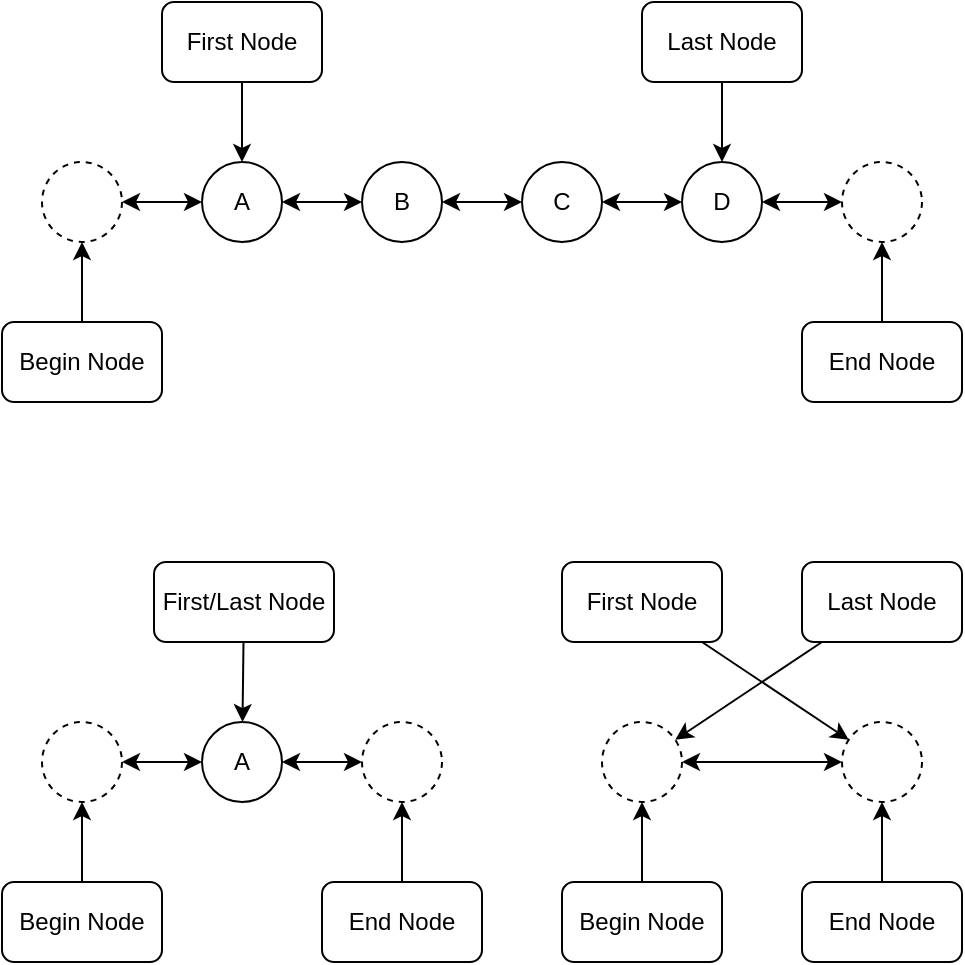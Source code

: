 <mxfile version="13.5.8" type="device"><diagram id="PjCO6zko9r7SMudPWY6m" name="Page-1"><mxGraphModel dx="716" dy="378" grid="1" gridSize="10" guides="1" tooltips="1" connect="1" arrows="1" fold="1" page="1" pageScale="1" pageWidth="827" pageHeight="1169" math="0" shadow="0"><root><mxCell id="0"/><mxCell id="1" parent="0"/><mxCell id="o4K9OvdELnKVGQuQHLeF-1" value="" style="ellipse;whiteSpace=wrap;html=1;aspect=fixed;dashed=1;" vertex="1" parent="1"><mxGeometry x="200" y="160" width="40" height="40" as="geometry"/></mxCell><mxCell id="o4K9OvdELnKVGQuQHLeF-2" value="A" style="ellipse;whiteSpace=wrap;html=1;aspect=fixed;" vertex="1" parent="1"><mxGeometry x="280" y="160" width="40" height="40" as="geometry"/></mxCell><mxCell id="o4K9OvdELnKVGQuQHLeF-3" value="B" style="ellipse;whiteSpace=wrap;html=1;aspect=fixed;" vertex="1" parent="1"><mxGeometry x="360" y="160" width="40" height="40" as="geometry"/></mxCell><mxCell id="o4K9OvdELnKVGQuQHLeF-4" value="C" style="ellipse;whiteSpace=wrap;html=1;aspect=fixed;" vertex="1" parent="1"><mxGeometry x="440" y="160" width="40" height="40" as="geometry"/></mxCell><mxCell id="o4K9OvdELnKVGQuQHLeF-5" value="D" style="ellipse;whiteSpace=wrap;html=1;aspect=fixed;" vertex="1" parent="1"><mxGeometry x="520" y="160" width="40" height="40" as="geometry"/></mxCell><mxCell id="o4K9OvdELnKVGQuQHLeF-6" value="" style="ellipse;whiteSpace=wrap;html=1;aspect=fixed;dashed=1;" vertex="1" parent="1"><mxGeometry x="600" y="160" width="40" height="40" as="geometry"/></mxCell><mxCell id="o4K9OvdELnKVGQuQHLeF-7" value="" style="endArrow=classic;startArrow=classic;html=1;" edge="1" parent="1" source="o4K9OvdELnKVGQuQHLeF-1" target="o4K9OvdELnKVGQuQHLeF-2"><mxGeometry width="50" height="50" relative="1" as="geometry"><mxPoint x="260" y="260" as="sourcePoint"/><mxPoint x="310" y="210" as="targetPoint"/></mxGeometry></mxCell><mxCell id="o4K9OvdELnKVGQuQHLeF-8" value="" style="endArrow=classic;startArrow=classic;html=1;" edge="1" parent="1" source="o4K9OvdELnKVGQuQHLeF-2" target="o4K9OvdELnKVGQuQHLeF-3"><mxGeometry width="50" height="50" relative="1" as="geometry"><mxPoint x="340" y="280" as="sourcePoint"/><mxPoint x="390" y="230" as="targetPoint"/></mxGeometry></mxCell><mxCell id="o4K9OvdELnKVGQuQHLeF-9" value="" style="endArrow=classic;startArrow=classic;html=1;" edge="1" parent="1" source="o4K9OvdELnKVGQuQHLeF-3" target="o4K9OvdELnKVGQuQHLeF-4"><mxGeometry width="50" height="50" relative="1" as="geometry"><mxPoint x="390" y="280" as="sourcePoint"/><mxPoint x="440" y="230" as="targetPoint"/></mxGeometry></mxCell><mxCell id="o4K9OvdELnKVGQuQHLeF-10" value="" style="endArrow=classic;startArrow=classic;html=1;" edge="1" parent="1" source="o4K9OvdELnKVGQuQHLeF-4" target="o4K9OvdELnKVGQuQHLeF-5"><mxGeometry width="50" height="50" relative="1" as="geometry"><mxPoint x="380" y="280" as="sourcePoint"/><mxPoint x="430" y="230" as="targetPoint"/></mxGeometry></mxCell><mxCell id="o4K9OvdELnKVGQuQHLeF-11" value="" style="endArrow=classic;startArrow=classic;html=1;" edge="1" parent="1" source="o4K9OvdELnKVGQuQHLeF-5" target="o4K9OvdELnKVGQuQHLeF-6"><mxGeometry width="50" height="50" relative="1" as="geometry"><mxPoint x="440" y="270" as="sourcePoint"/><mxPoint x="490" y="220" as="targetPoint"/></mxGeometry></mxCell><mxCell id="o4K9OvdELnKVGQuQHLeF-12" value="Begin Node" style="rounded=1;whiteSpace=wrap;html=1;" vertex="1" parent="1"><mxGeometry x="180" y="240" width="80" height="40" as="geometry"/></mxCell><mxCell id="o4K9OvdELnKVGQuQHLeF-13" value="End Node" style="rounded=1;whiteSpace=wrap;html=1;" vertex="1" parent="1"><mxGeometry x="580" y="240" width="80" height="40" as="geometry"/></mxCell><mxCell id="o4K9OvdELnKVGQuQHLeF-14" value="" style="endArrow=classic;html=1;" edge="1" parent="1" source="o4K9OvdELnKVGQuQHLeF-12" target="o4K9OvdELnKVGQuQHLeF-1"><mxGeometry width="50" height="50" relative="1" as="geometry"><mxPoint x="140" y="270" as="sourcePoint"/><mxPoint x="190" y="220" as="targetPoint"/></mxGeometry></mxCell><mxCell id="o4K9OvdELnKVGQuQHLeF-15" value="" style="endArrow=classic;html=1;" edge="1" parent="1" source="o4K9OvdELnKVGQuQHLeF-13" target="o4K9OvdELnKVGQuQHLeF-6"><mxGeometry width="50" height="50" relative="1" as="geometry"><mxPoint x="440" y="300" as="sourcePoint"/><mxPoint x="490" y="250" as="targetPoint"/></mxGeometry></mxCell><mxCell id="o4K9OvdELnKVGQuQHLeF-16" value="First Node" style="rounded=1;whiteSpace=wrap;html=1;" vertex="1" parent="1"><mxGeometry x="260" y="80" width="80" height="40" as="geometry"/></mxCell><mxCell id="o4K9OvdELnKVGQuQHLeF-17" value="Last Node" style="rounded=1;whiteSpace=wrap;html=1;" vertex="1" parent="1"><mxGeometry x="500" y="80" width="80" height="40" as="geometry"/></mxCell><mxCell id="o4K9OvdELnKVGQuQHLeF-18" value="" style="endArrow=classic;html=1;" edge="1" parent="1" source="o4K9OvdELnKVGQuQHLeF-16" target="o4K9OvdELnKVGQuQHLeF-2"><mxGeometry width="50" height="50" relative="1" as="geometry"><mxPoint x="130" y="170" as="sourcePoint"/><mxPoint x="180" y="120" as="targetPoint"/></mxGeometry></mxCell><mxCell id="o4K9OvdELnKVGQuQHLeF-19" value="" style="endArrow=classic;html=1;" edge="1" parent="1" source="o4K9OvdELnKVGQuQHLeF-17" target="o4K9OvdELnKVGQuQHLeF-5"><mxGeometry width="50" height="50" relative="1" as="geometry"><mxPoint x="430" y="130" as="sourcePoint"/><mxPoint x="480" y="80" as="targetPoint"/></mxGeometry></mxCell><mxCell id="o4K9OvdELnKVGQuQHLeF-20" value="" style="ellipse;whiteSpace=wrap;html=1;aspect=fixed;dashed=1;" vertex="1" parent="1"><mxGeometry x="200" y="440" width="40" height="40" as="geometry"/></mxCell><mxCell id="o4K9OvdELnKVGQuQHLeF-21" value="A" style="ellipse;whiteSpace=wrap;html=1;aspect=fixed;" vertex="1" parent="1"><mxGeometry x="280" y="440" width="40" height="40" as="geometry"/></mxCell><mxCell id="o4K9OvdELnKVGQuQHLeF-25" value="" style="ellipse;whiteSpace=wrap;html=1;aspect=fixed;dashed=1;" vertex="1" parent="1"><mxGeometry x="360" y="440" width="40" height="40" as="geometry"/></mxCell><mxCell id="o4K9OvdELnKVGQuQHLeF-26" value="" style="endArrow=classic;startArrow=classic;html=1;" edge="1" parent="1" source="o4K9OvdELnKVGQuQHLeF-20" target="o4K9OvdELnKVGQuQHLeF-21"><mxGeometry width="50" height="50" relative="1" as="geometry"><mxPoint x="260" y="540" as="sourcePoint"/><mxPoint x="310" y="490" as="targetPoint"/></mxGeometry></mxCell><mxCell id="o4K9OvdELnKVGQuQHLeF-30" value="" style="endArrow=classic;startArrow=classic;html=1;" edge="1" parent="1" source="o4K9OvdELnKVGQuQHLeF-21" target="o4K9OvdELnKVGQuQHLeF-25"><mxGeometry width="50" height="50" relative="1" as="geometry"><mxPoint x="394.0" y="460.0" as="sourcePoint"/><mxPoint x="324" y="500" as="targetPoint"/></mxGeometry></mxCell><mxCell id="o4K9OvdELnKVGQuQHLeF-31" value="Begin Node" style="rounded=1;whiteSpace=wrap;html=1;" vertex="1" parent="1"><mxGeometry x="180" y="520" width="80" height="40" as="geometry"/></mxCell><mxCell id="o4K9OvdELnKVGQuQHLeF-32" value="End Node" style="rounded=1;whiteSpace=wrap;html=1;" vertex="1" parent="1"><mxGeometry x="340" y="520" width="80" height="40" as="geometry"/></mxCell><mxCell id="o4K9OvdELnKVGQuQHLeF-33" value="" style="endArrow=classic;html=1;" edge="1" parent="1" source="o4K9OvdELnKVGQuQHLeF-31" target="o4K9OvdELnKVGQuQHLeF-20"><mxGeometry width="50" height="50" relative="1" as="geometry"><mxPoint x="140" y="550" as="sourcePoint"/><mxPoint x="190" y="500" as="targetPoint"/></mxGeometry></mxCell><mxCell id="o4K9OvdELnKVGQuQHLeF-34" value="" style="endArrow=classic;html=1;" edge="1" parent="1" source="o4K9OvdELnKVGQuQHLeF-32" target="o4K9OvdELnKVGQuQHLeF-25"><mxGeometry width="50" height="50" relative="1" as="geometry"><mxPoint x="200" y="580" as="sourcePoint"/><mxPoint x="250" y="530" as="targetPoint"/></mxGeometry></mxCell><mxCell id="o4K9OvdELnKVGQuQHLeF-35" value="First/Last Node" style="rounded=1;whiteSpace=wrap;html=1;" vertex="1" parent="1"><mxGeometry x="256" y="360" width="90" height="40" as="geometry"/></mxCell><mxCell id="o4K9OvdELnKVGQuQHLeF-37" value="" style="endArrow=classic;html=1;" edge="1" parent="1" source="o4K9OvdELnKVGQuQHLeF-35" target="o4K9OvdELnKVGQuQHLeF-21"><mxGeometry width="50" height="50" relative="1" as="geometry"><mxPoint x="130" y="450" as="sourcePoint"/><mxPoint x="180" y="400" as="targetPoint"/></mxGeometry></mxCell><mxCell id="o4K9OvdELnKVGQuQHLeF-50" value="" style="ellipse;whiteSpace=wrap;html=1;aspect=fixed;dashed=1;" vertex="1" parent="1"><mxGeometry x="480" y="440" width="40" height="40" as="geometry"/></mxCell><mxCell id="o4K9OvdELnKVGQuQHLeF-55" value="" style="ellipse;whiteSpace=wrap;html=1;aspect=fixed;dashed=1;" vertex="1" parent="1"><mxGeometry x="600" y="440" width="40" height="40" as="geometry"/></mxCell><mxCell id="o4K9OvdELnKVGQuQHLeF-60" value="" style="endArrow=classic;startArrow=classic;html=1;" edge="1" parent="1" source="o4K9OvdELnKVGQuQHLeF-50" target="o4K9OvdELnKVGQuQHLeF-55"><mxGeometry width="50" height="50" relative="1" as="geometry"><mxPoint x="570" y="470" as="sourcePoint"/><mxPoint x="570" y="500" as="targetPoint"/></mxGeometry></mxCell><mxCell id="o4K9OvdELnKVGQuQHLeF-61" value="Begin Node" style="rounded=1;whiteSpace=wrap;html=1;" vertex="1" parent="1"><mxGeometry x="460" y="520" width="80" height="40" as="geometry"/></mxCell><mxCell id="o4K9OvdELnKVGQuQHLeF-62" value="End Node" style="rounded=1;whiteSpace=wrap;html=1;" vertex="1" parent="1"><mxGeometry x="580" y="520" width="80" height="40" as="geometry"/></mxCell><mxCell id="o4K9OvdELnKVGQuQHLeF-63" value="" style="endArrow=classic;html=1;" edge="1" parent="1" source="o4K9OvdELnKVGQuQHLeF-61" target="o4K9OvdELnKVGQuQHLeF-50"><mxGeometry width="50" height="50" relative="1" as="geometry"><mxPoint x="420" y="550" as="sourcePoint"/><mxPoint x="470" y="500" as="targetPoint"/></mxGeometry></mxCell><mxCell id="o4K9OvdELnKVGQuQHLeF-64" value="" style="endArrow=classic;html=1;" edge="1" parent="1" source="o4K9OvdELnKVGQuQHLeF-62" target="o4K9OvdELnKVGQuQHLeF-55"><mxGeometry width="50" height="50" relative="1" as="geometry"><mxPoint x="440" y="580" as="sourcePoint"/><mxPoint x="490" y="530" as="targetPoint"/></mxGeometry></mxCell><mxCell id="o4K9OvdELnKVGQuQHLeF-65" value="First Node" style="rounded=1;whiteSpace=wrap;html=1;" vertex="1" parent="1"><mxGeometry x="460" y="360" width="80" height="40" as="geometry"/></mxCell><mxCell id="o4K9OvdELnKVGQuQHLeF-66" value="Last Node" style="rounded=1;whiteSpace=wrap;html=1;" vertex="1" parent="1"><mxGeometry x="580" y="360" width="80" height="40" as="geometry"/></mxCell><mxCell id="o4K9OvdELnKVGQuQHLeF-67" value="" style="endArrow=classic;html=1;" edge="1" parent="1" source="o4K9OvdELnKVGQuQHLeF-65" target="o4K9OvdELnKVGQuQHLeF-55"><mxGeometry width="50" height="50" relative="1" as="geometry"><mxPoint x="350" y="450" as="sourcePoint"/><mxPoint x="520" y="440.0" as="targetPoint"/></mxGeometry></mxCell><mxCell id="o4K9OvdELnKVGQuQHLeF-68" value="" style="endArrow=classic;html=1;" edge="1" parent="1" source="o4K9OvdELnKVGQuQHLeF-66" target="o4K9OvdELnKVGQuQHLeF-50"><mxGeometry width="50" height="50" relative="1" as="geometry"><mxPoint x="510" y="410" as="sourcePoint"/><mxPoint x="620" y="440.0" as="targetPoint"/></mxGeometry></mxCell></root></mxGraphModel></diagram></mxfile>